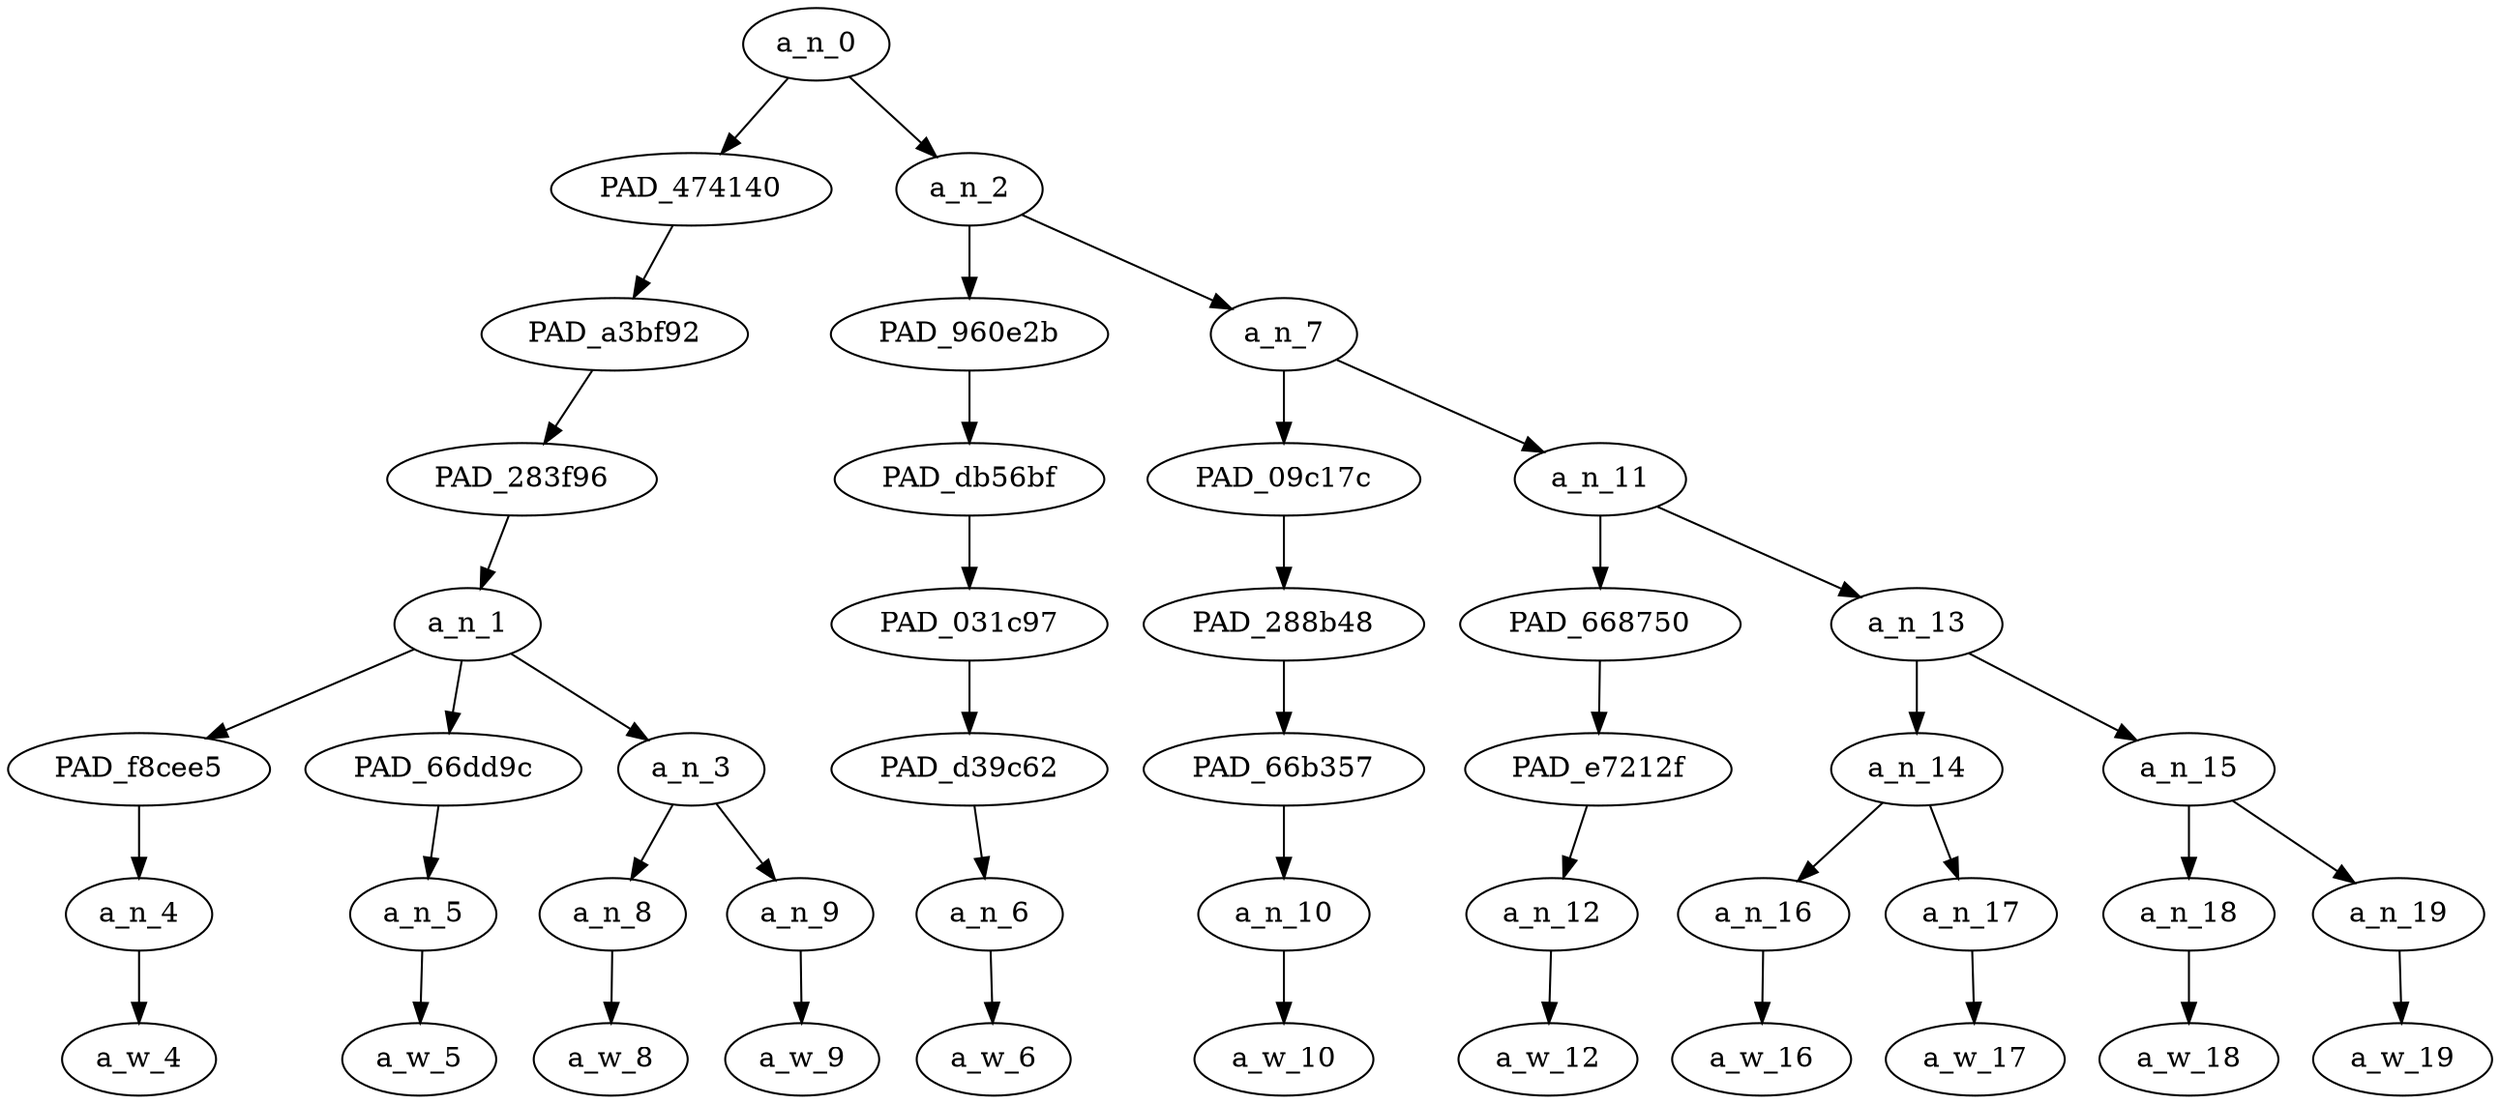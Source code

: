 strict digraph "" {
	a_n_0	[div_dir=1,
		index=0,
		level=7,
		pos="3.4479166666666665,7!",
		text_span="[0, 1, 2, 3, 4, 5, 6, 7, 8, 9, 10]",
		value=1.00000001];
	PAD_474140	[div_dir=1,
		index=0,
		level=6,
		pos="1.8333333333333333,6!",
		text_span="[0, 1, 2, 3]",
		value=0.27010773];
	a_n_0 -> PAD_474140;
	a_n_2	[div_dir=1,
		index=1,
		level=6,
		pos="5.0625,6!",
		text_span="[4, 5, 6, 7, 8, 9, 10]",
		value=0.72939217];
	a_n_0 -> a_n_2;
	PAD_a3bf92	[div_dir=1,
		index=0,
		level=5,
		pos="1.8333333333333333,5!",
		text_span="[0, 1, 2, 3]",
		value=0.27010773];
	PAD_474140 -> PAD_a3bf92;
	PAD_283f96	[div_dir=1,
		index=0,
		level=4,
		pos="1.8333333333333333,4!",
		text_span="[0, 1, 2, 3]",
		value=0.27010773];
	PAD_a3bf92 -> PAD_283f96;
	a_n_1	[div_dir=1,
		index=0,
		level=3,
		pos="1.8333333333333333,3!",
		text_span="[0, 1, 2, 3]",
		value=0.27010773];
	PAD_283f96 -> a_n_1;
	PAD_f8cee5	[div_dir=1,
		index=1,
		level=2,
		pos="2.0,2!",
		text_span="[2]",
		value=0.05782546];
	a_n_1 -> PAD_f8cee5;
	PAD_66dd9c	[div_dir=1,
		index=2,
		level=2,
		pos="3.0,2!",
		text_span="[3]",
		value=0.05592716];
	a_n_1 -> PAD_66dd9c;
	a_n_3	[div_dir=-1,
		index=0,
		level=2,
		pos="0.5,2!",
		text_span="[0, 1]",
		value=0.15607906];
	a_n_1 -> a_n_3;
	a_n_4	[div_dir=1,
		index=2,
		level=1,
		pos="2.0,1!",
		text_span="[2]",
		value=0.05782546];
	PAD_f8cee5 -> a_n_4;
	a_w_4	[div_dir=0,
		index=2,
		level=0,
		pos="2,0!",
		text_span="[2]",
		value=and];
	a_n_4 -> a_w_4;
	a_n_5	[div_dir=1,
		index=3,
		level=1,
		pos="3.0,1!",
		text_span="[3]",
		value=0.05592716];
	PAD_66dd9c -> a_n_5;
	a_w_5	[div_dir=0,
		index=3,
		level=0,
		pos="3,0!",
		text_span="[3]",
		value=i];
	a_n_5 -> a_w_5;
	a_n_8	[div_dir=-1,
		index=0,
		level=1,
		pos="0.0,1!",
		text_span="[0]",
		value=0.05983995];
	a_n_3 -> a_n_8;
	a_n_9	[div_dir=1,
		index=1,
		level=1,
		pos="1.0,1!",
		text_span="[1]",
		value=0.09617387];
	a_n_3 -> a_n_9;
	a_w_8	[div_dir=0,
		index=0,
		level=0,
		pos="0,0!",
		text_span="[0]",
		value=my];
	a_n_8 -> a_w_8;
	a_w_9	[div_dir=0,
		index=1,
		level=0,
		pos="1,0!",
		text_span="[1]",
		value=roommate];
	a_n_9 -> a_w_9;
	PAD_960e2b	[div_dir=1,
		index=1,
		level=5,
		pos="4.0,5!",
		text_span="[4]",
		value=0.05858656];
	a_n_2 -> PAD_960e2b;
	a_n_7	[div_dir=1,
		index=2,
		level=5,
		pos="6.125,5!",
		text_span="[5, 6, 7, 8, 9, 10]",
		value=0.67038780];
	a_n_2 -> a_n_7;
	PAD_db56bf	[div_dir=1,
		index=1,
		level=4,
		pos="4.0,4!",
		text_span="[4]",
		value=0.05858656];
	PAD_960e2b -> PAD_db56bf;
	PAD_031c97	[div_dir=1,
		index=1,
		level=3,
		pos="4.0,3!",
		text_span="[4]",
		value=0.05858656];
	PAD_db56bf -> PAD_031c97;
	PAD_d39c62	[div_dir=1,
		index=3,
		level=2,
		pos="4.0,2!",
		text_span="[4]",
		value=0.05858656];
	PAD_031c97 -> PAD_d39c62;
	a_n_6	[div_dir=1,
		index=4,
		level=1,
		pos="4.0,1!",
		text_span="[4]",
		value=0.05858656];
	PAD_d39c62 -> a_n_6;
	a_w_6	[div_dir=0,
		index=4,
		level=0,
		pos="4,0!",
		text_span="[4]",
		value=are];
	a_n_6 -> a_w_6;
	PAD_09c17c	[div_dir=1,
		index=2,
		level=4,
		pos="5.0,4!",
		text_span="[5]",
		value=0.07344115];
	a_n_7 -> PAD_09c17c;
	a_n_11	[div_dir=1,
		index=3,
		level=4,
		pos="7.25,4!",
		text_span="[6, 7, 8, 9, 10]",
		value=0.59654441];
	a_n_7 -> a_n_11;
	PAD_288b48	[div_dir=1,
		index=2,
		level=3,
		pos="5.0,3!",
		text_span="[5]",
		value=0.07344115];
	PAD_09c17c -> PAD_288b48;
	PAD_66b357	[div_dir=1,
		index=4,
		level=2,
		pos="5.0,2!",
		text_span="[5]",
		value=0.07344115];
	PAD_288b48 -> PAD_66b357;
	a_n_10	[div_dir=1,
		index=5,
		level=1,
		pos="5.0,1!",
		text_span="[5]",
		value=0.07344115];
	PAD_66b357 -> a_n_10;
	a_w_10	[div_dir=0,
		index=5,
		level=0,
		pos="5,0!",
		text_span="[5]",
		value=debating];
	a_n_10 -> a_w_10;
	PAD_668750	[div_dir=1,
		index=3,
		level=3,
		pos="6.0,3!",
		text_span="[6]",
		value=0.06708709];
	a_n_11 -> PAD_668750;
	a_n_13	[div_dir=1,
		index=4,
		level=3,
		pos="8.5,3!",
		text_span="[7, 8, 9, 10]",
		value=0.52908688];
	a_n_11 -> a_n_13;
	PAD_e7212f	[div_dir=1,
		index=5,
		level=2,
		pos="6.0,2!",
		text_span="[6]",
		value=0.06708709];
	PAD_668750 -> PAD_e7212f;
	a_n_12	[div_dir=1,
		index=6,
		level=1,
		pos="6.0,1!",
		text_span="[6]",
		value=0.06708709];
	PAD_e7212f -> a_n_12;
	a_w_12	[div_dir=0,
		index=6,
		level=0,
		pos="6,0!",
		text_span="[6]",
		value=whether];
	a_n_12 -> a_w_12;
	a_n_14	[div_dir=1,
		index=6,
		level=2,
		pos="7.5,2!",
		text_span="[7, 8]",
		value=0.29446155];
	a_n_13 -> a_n_14;
	a_n_15	[div_dir=1,
		index=7,
		level=2,
		pos="9.5,2!",
		text_span="[9, 10]",
		value=0.23433886];
	a_n_13 -> a_n_15;
	a_n_16	[div_dir=1,
		index=7,
		level=1,
		pos="7.0,1!",
		text_span="[7]",
		value=0.07905438];
	a_n_14 -> a_n_16;
	a_n_17	[div_dir=-1,
		index=8,
		level=1,
		pos="8.0,1!",
		text_span="[8]",
		value=0.21522016];
	a_n_14 -> a_n_17;
	a_w_16	[div_dir=0,
		index=7,
		level=0,
		pos="7,0!",
		text_span="[7]",
		value=his];
	a_n_16 -> a_w_16;
	a_w_17	[div_dir=0,
		index=8,
		level=0,
		pos="8,0!",
		text_span="[8]",
		value=cat];
	a_n_17 -> a_w_17;
	a_n_18	[div_dir=1,
		index=9,
		level=1,
		pos="9.0,1!",
		text_span="[9]",
		value=0.08978493];
	a_n_15 -> a_n_18;
	a_n_19	[div_dir=-1,
		index=10,
		level=1,
		pos="10.0,1!",
		text_span="[10]",
		value=0.14433526];
	a_n_15 -> a_n_19;
	a_w_18	[div_dir=0,
		index=9,
		level=0,
		pos="9,0!",
		text_span="[9]",
		value=a];
	a_n_18 -> a_w_18;
	a_w_19	[div_dir=0,
		index=10,
		level=0,
		pos="10,0!",
		text_span="[10]",
		value=lesbian];
	a_n_19 -> a_w_19;
}
